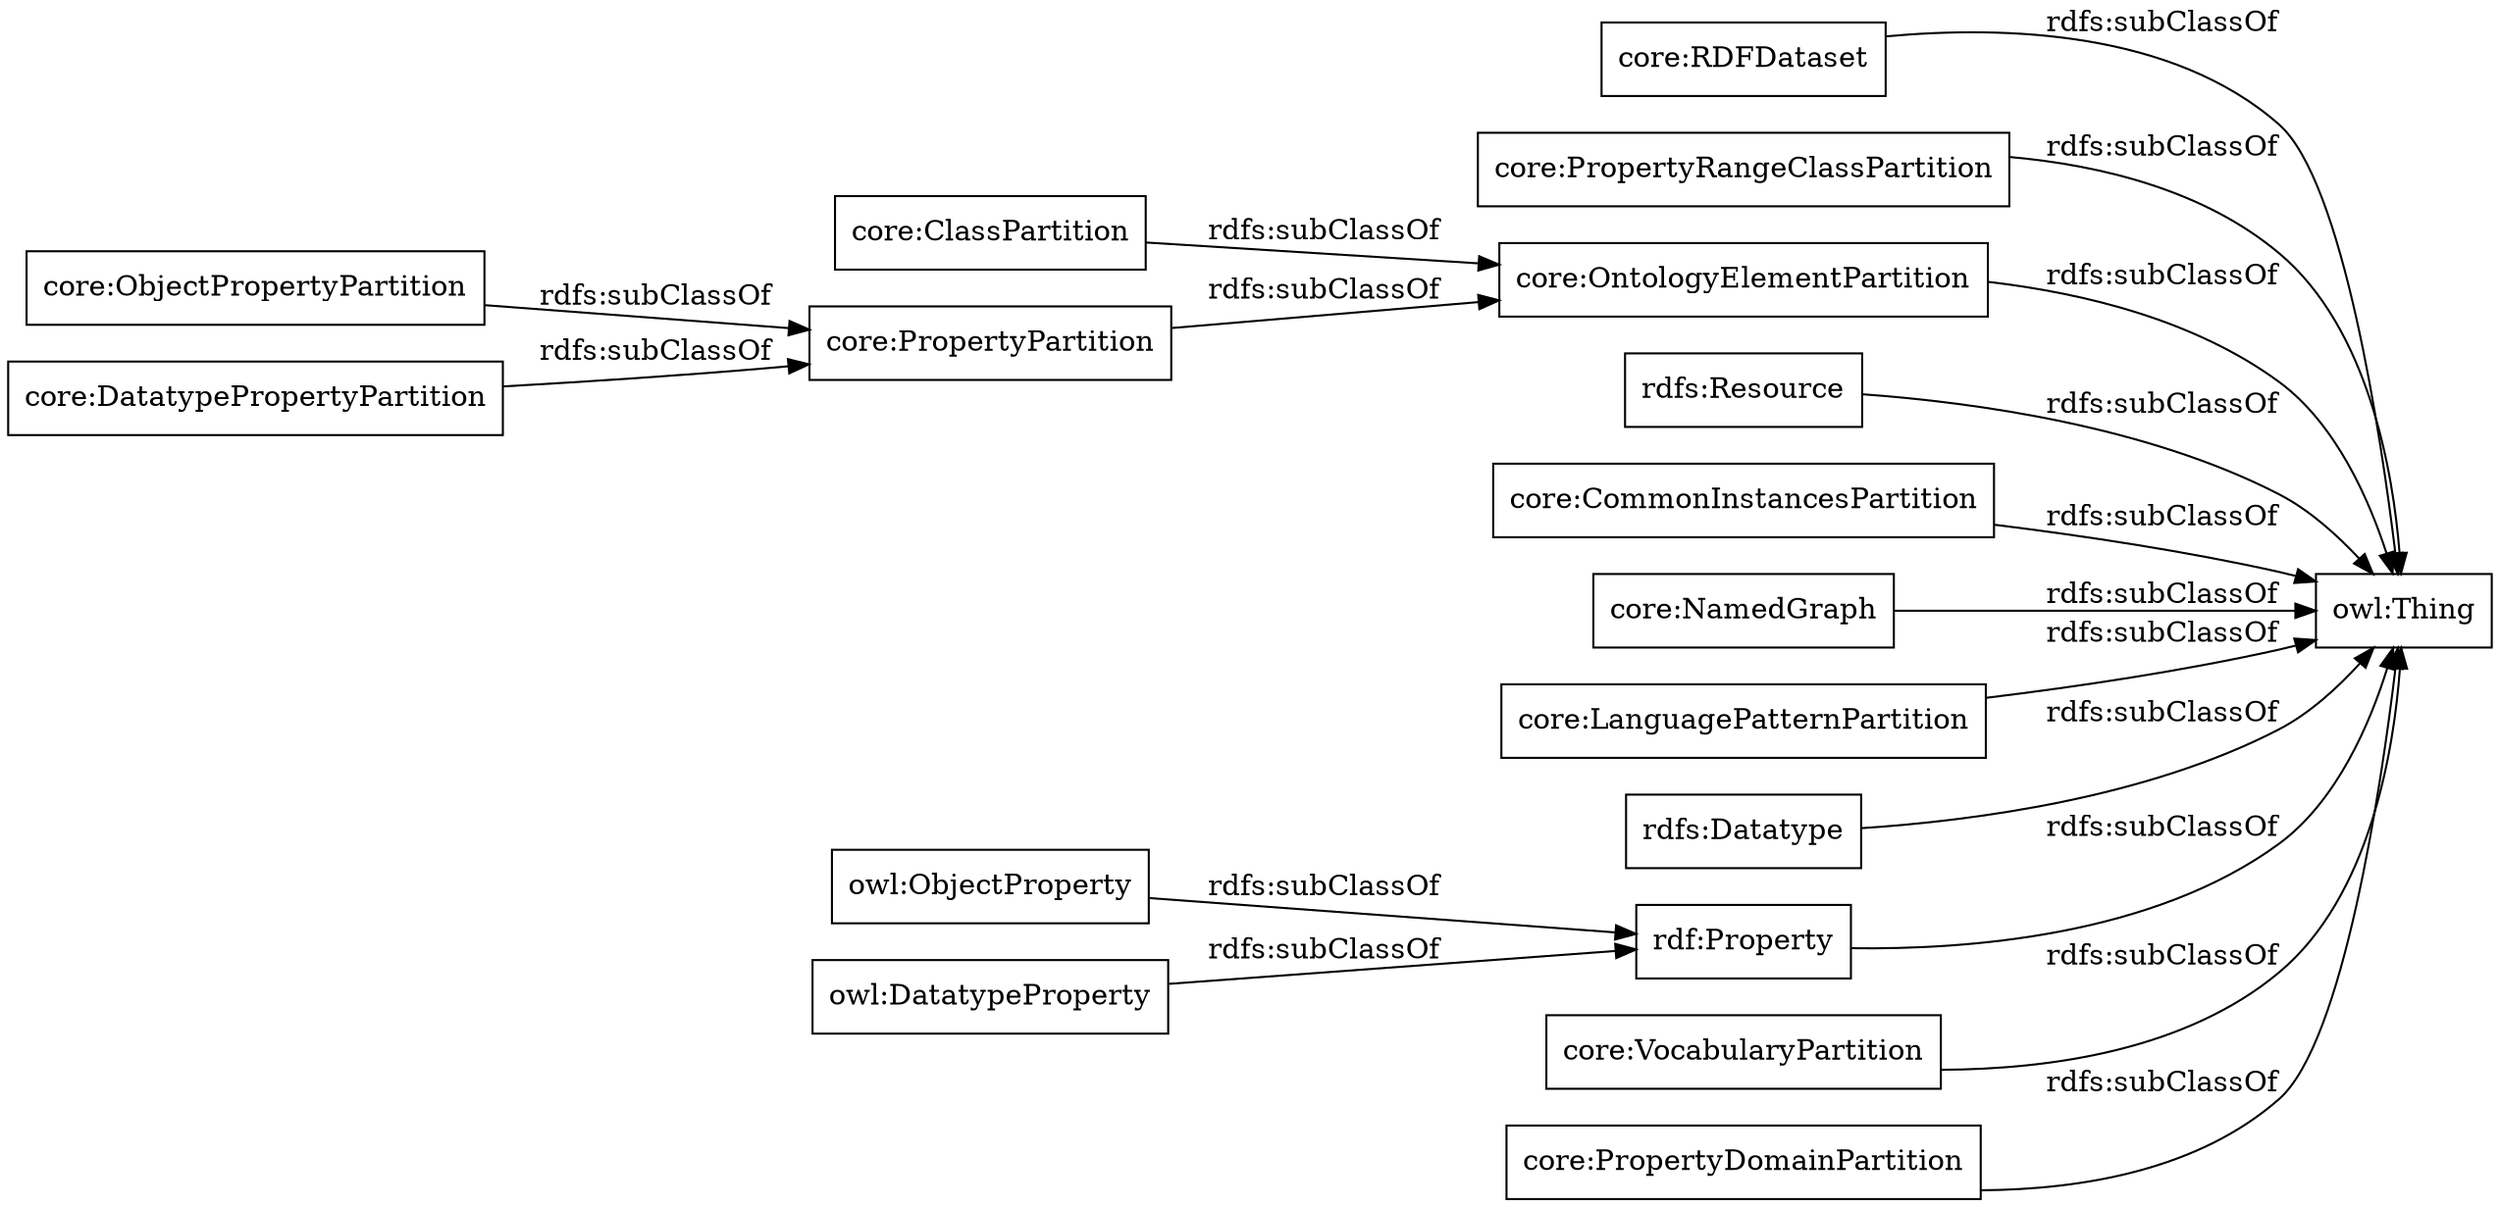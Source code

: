 digraph ar2dtool_diagram { 
rankdir=LR;
size="1000"
node [shape = rectangle, color="black"]; "core:RDFDataset" "core:PropertyRangeClassPartition" "core:OntologyElementPartition" "core:ObjectPropertyPartition" "owl:ObjectProperty" "rdfs:Resource" "core:ClassPartition" "core:CommonInstancesPartition" "core:NamedGraph" "core:LanguagePatternPartition" "rdfs:Datatype" "rdf:Property" "owl:DatatypeProperty" "core:PropertyPartition" "core:DatatypePropertyPartition" "core:VocabularyPartition" "core:PropertyDomainPartition" ; /*classes style*/
	"core:RDFDataset" -> "owl:Thing" [ label = "rdfs:subClassOf" ];
	"rdfs:Resource" -> "owl:Thing" [ label = "rdfs:subClassOf" ];
	"core:ObjectPropertyPartition" -> "core:PropertyPartition" [ label = "rdfs:subClassOf" ];
	"rdf:Property" -> "owl:Thing" [ label = "rdfs:subClassOf" ];
	"core:DatatypePropertyPartition" -> "core:PropertyPartition" [ label = "rdfs:subClassOf" ];
	"core:OntologyElementPartition" -> "owl:Thing" [ label = "rdfs:subClassOf" ];
	"core:PropertyPartition" -> "core:OntologyElementPartition" [ label = "rdfs:subClassOf" ];
	"core:CommonInstancesPartition" -> "owl:Thing" [ label = "rdfs:subClassOf" ];
	"owl:DatatypeProperty" -> "rdf:Property" [ label = "rdfs:subClassOf" ];
	"core:LanguagePatternPartition" -> "owl:Thing" [ label = "rdfs:subClassOf" ];
	"core:VocabularyPartition" -> "owl:Thing" [ label = "rdfs:subClassOf" ];
	"core:ClassPartition" -> "core:OntologyElementPartition" [ label = "rdfs:subClassOf" ];
	"core:NamedGraph" -> "owl:Thing" [ label = "rdfs:subClassOf" ];
	"core:PropertyRangeClassPartition" -> "owl:Thing" [ label = "rdfs:subClassOf" ];
	"owl:ObjectProperty" -> "rdf:Property" [ label = "rdfs:subClassOf" ];
	"core:PropertyDomainPartition" -> "owl:Thing" [ label = "rdfs:subClassOf" ];
	"rdfs:Datatype" -> "owl:Thing" [ label = "rdfs:subClassOf" ];

}
